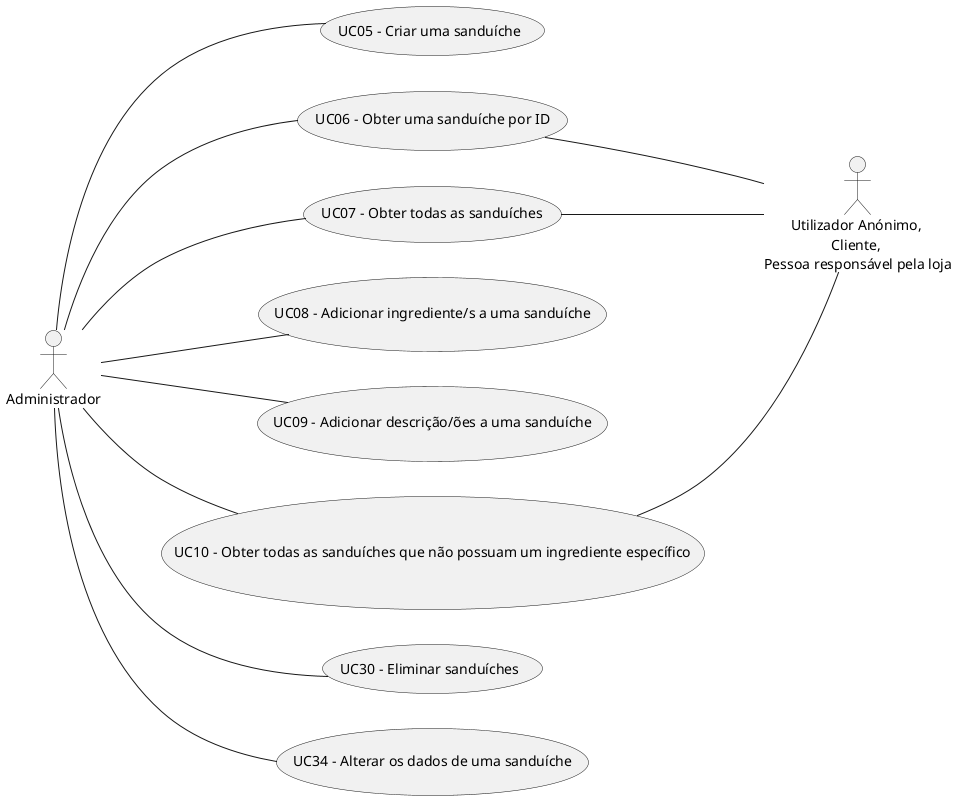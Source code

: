@startuml

skinparam defaultTextAlignment center

left to right direction

:Utilizador Anónimo, \nCliente, \nPessoa responsável pela loja: as c
:Administrador: as admin



(UC05 - Criar uma sanduíche) as UC05
(UC06 - Obter uma sanduíche por ID) as UC06
(UC07 - Obter todas as sanduíches) as UC07
(UC08 - Adicionar ingrediente/s a uma sanduíche) as UC08
(UC09 - Adicionar descrição/ões a uma sanduíche) as UC09
(UC10 - Obter todas as sanduíches que não possuam um ingrediente específico) as UC10
(UC30 - Eliminar sanduíches) as UC30
(UC34 - Alterar os dados de uma sanduíche) as UC34

admin -- UC05 
admin -- UC06
admin -- UC07
admin -- UC10

UC06 -- c
UC07 -- c 

admin -- UC08 
admin -- UC09 

UC10 -- c

admin -- UC30
admin -- UC34 

@enduml